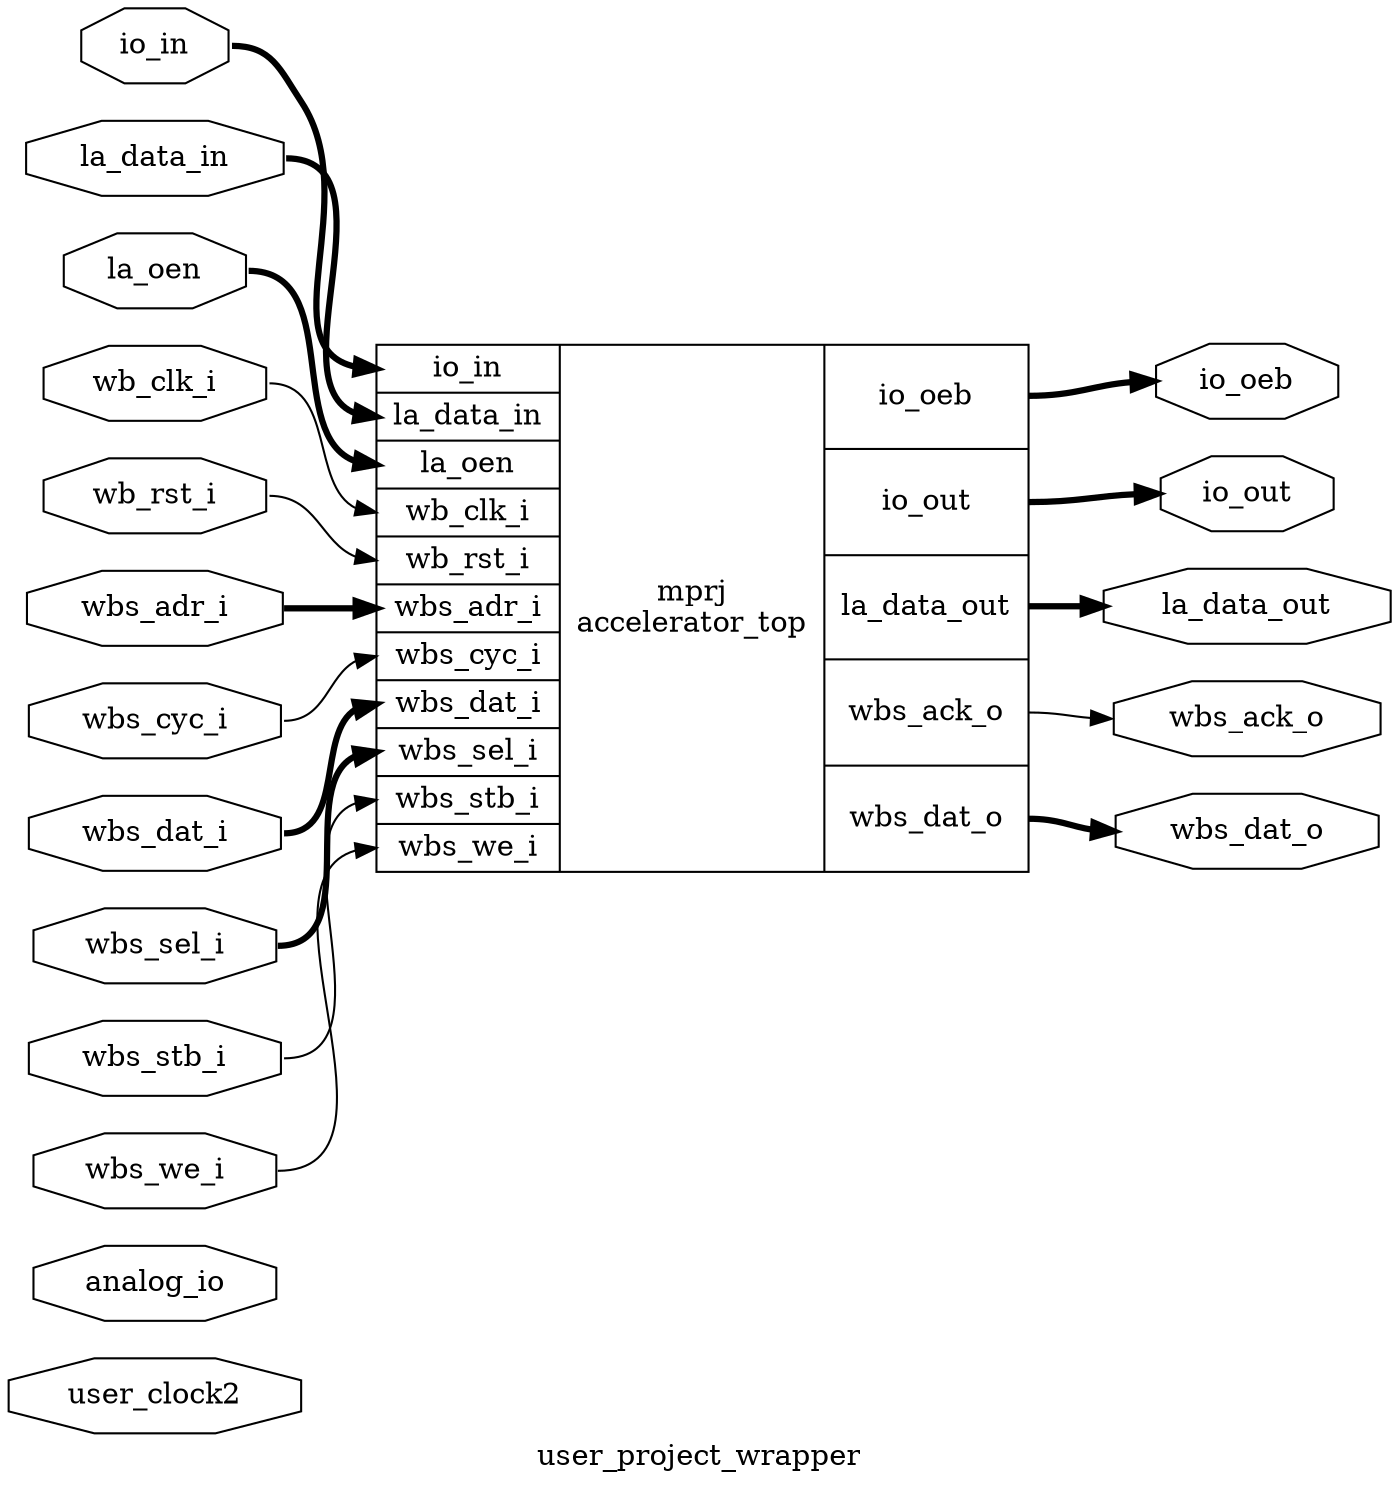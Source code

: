 digraph "user_project_wrapper" {
label="user_project_wrapper";
rankdir="LR";
remincross=true;
n1 [ shape=octagon, label="user_clock2", color="black", fontcolor="black" ];
n2 [ shape=octagon, label="analog_io", color="black", fontcolor="black" ];
n3 [ shape=octagon, label="io_oeb", color="black", fontcolor="black" ];
n4 [ shape=octagon, label="io_out", color="black", fontcolor="black" ];
n5 [ shape=octagon, label="io_in", color="black", fontcolor="black" ];
n6 [ shape=octagon, label="la_oen", color="black", fontcolor="black" ];
n7 [ shape=octagon, label="la_data_out", color="black", fontcolor="black" ];
n8 [ shape=octagon, label="la_data_in", color="black", fontcolor="black" ];
n9 [ shape=octagon, label="wbs_dat_o", color="black", fontcolor="black" ];
n10 [ shape=octagon, label="wbs_ack_o", color="black", fontcolor="black" ];
n11 [ shape=octagon, label="wbs_adr_i", color="black", fontcolor="black" ];
n12 [ shape=octagon, label="wbs_dat_i", color="black", fontcolor="black" ];
n13 [ shape=octagon, label="wbs_sel_i", color="black", fontcolor="black" ];
n14 [ shape=octagon, label="wbs_we_i", color="black", fontcolor="black" ];
n15 [ shape=octagon, label="wbs_cyc_i", color="black", fontcolor="black" ];
n16 [ shape=octagon, label="wbs_stb_i", color="black", fontcolor="black" ];
n17 [ shape=octagon, label="wb_rst_i", color="black", fontcolor="black" ];
n18 [ shape=octagon, label="wb_clk_i", color="black", fontcolor="black" ];
c19 [ shape=record, label="{{<p5> io_in|<p8> la_data_in|<p6> la_oen|<p18> wb_clk_i|<p17> wb_rst_i|<p11> wbs_adr_i|<p15> wbs_cyc_i|<p12> wbs_dat_i|<p13> wbs_sel_i|<p16> wbs_stb_i|<p14> wbs_we_i}|mprj\naccelerator_top|{<p3> io_oeb|<p4> io_out|<p7> la_data_out|<p10> wbs_ack_o|<p9> wbs_dat_o}}" ];
c19:p10:e -> n10:w [color="black", label=""];
n11:e -> c19:p11:w [color="black", style="setlinewidth(3)", label=""];
n12:e -> c19:p12:w [color="black", style="setlinewidth(3)", label=""];
n13:e -> c19:p13:w [color="black", style="setlinewidth(3)", label=""];
n14:e -> c19:p14:w [color="black", label=""];
n15:e -> c19:p15:w [color="black", label=""];
n16:e -> c19:p16:w [color="black", label=""];
n17:e -> c19:p17:w [color="black", label=""];
n18:e -> c19:p18:w [color="black", label=""];
c19:p3:e -> n3:w [color="black", style="setlinewidth(3)", label=""];
c19:p4:e -> n4:w [color="black", style="setlinewidth(3)", label=""];
n5:e -> c19:p5:w [color="black", style="setlinewidth(3)", label=""];
n6:e -> c19:p6:w [color="black", style="setlinewidth(3)", label=""];
c19:p7:e -> n7:w [color="black", style="setlinewidth(3)", label=""];
n8:e -> c19:p8:w [color="black", style="setlinewidth(3)", label=""];
c19:p9:e -> n9:w [color="black", style="setlinewidth(3)", label=""];
}
